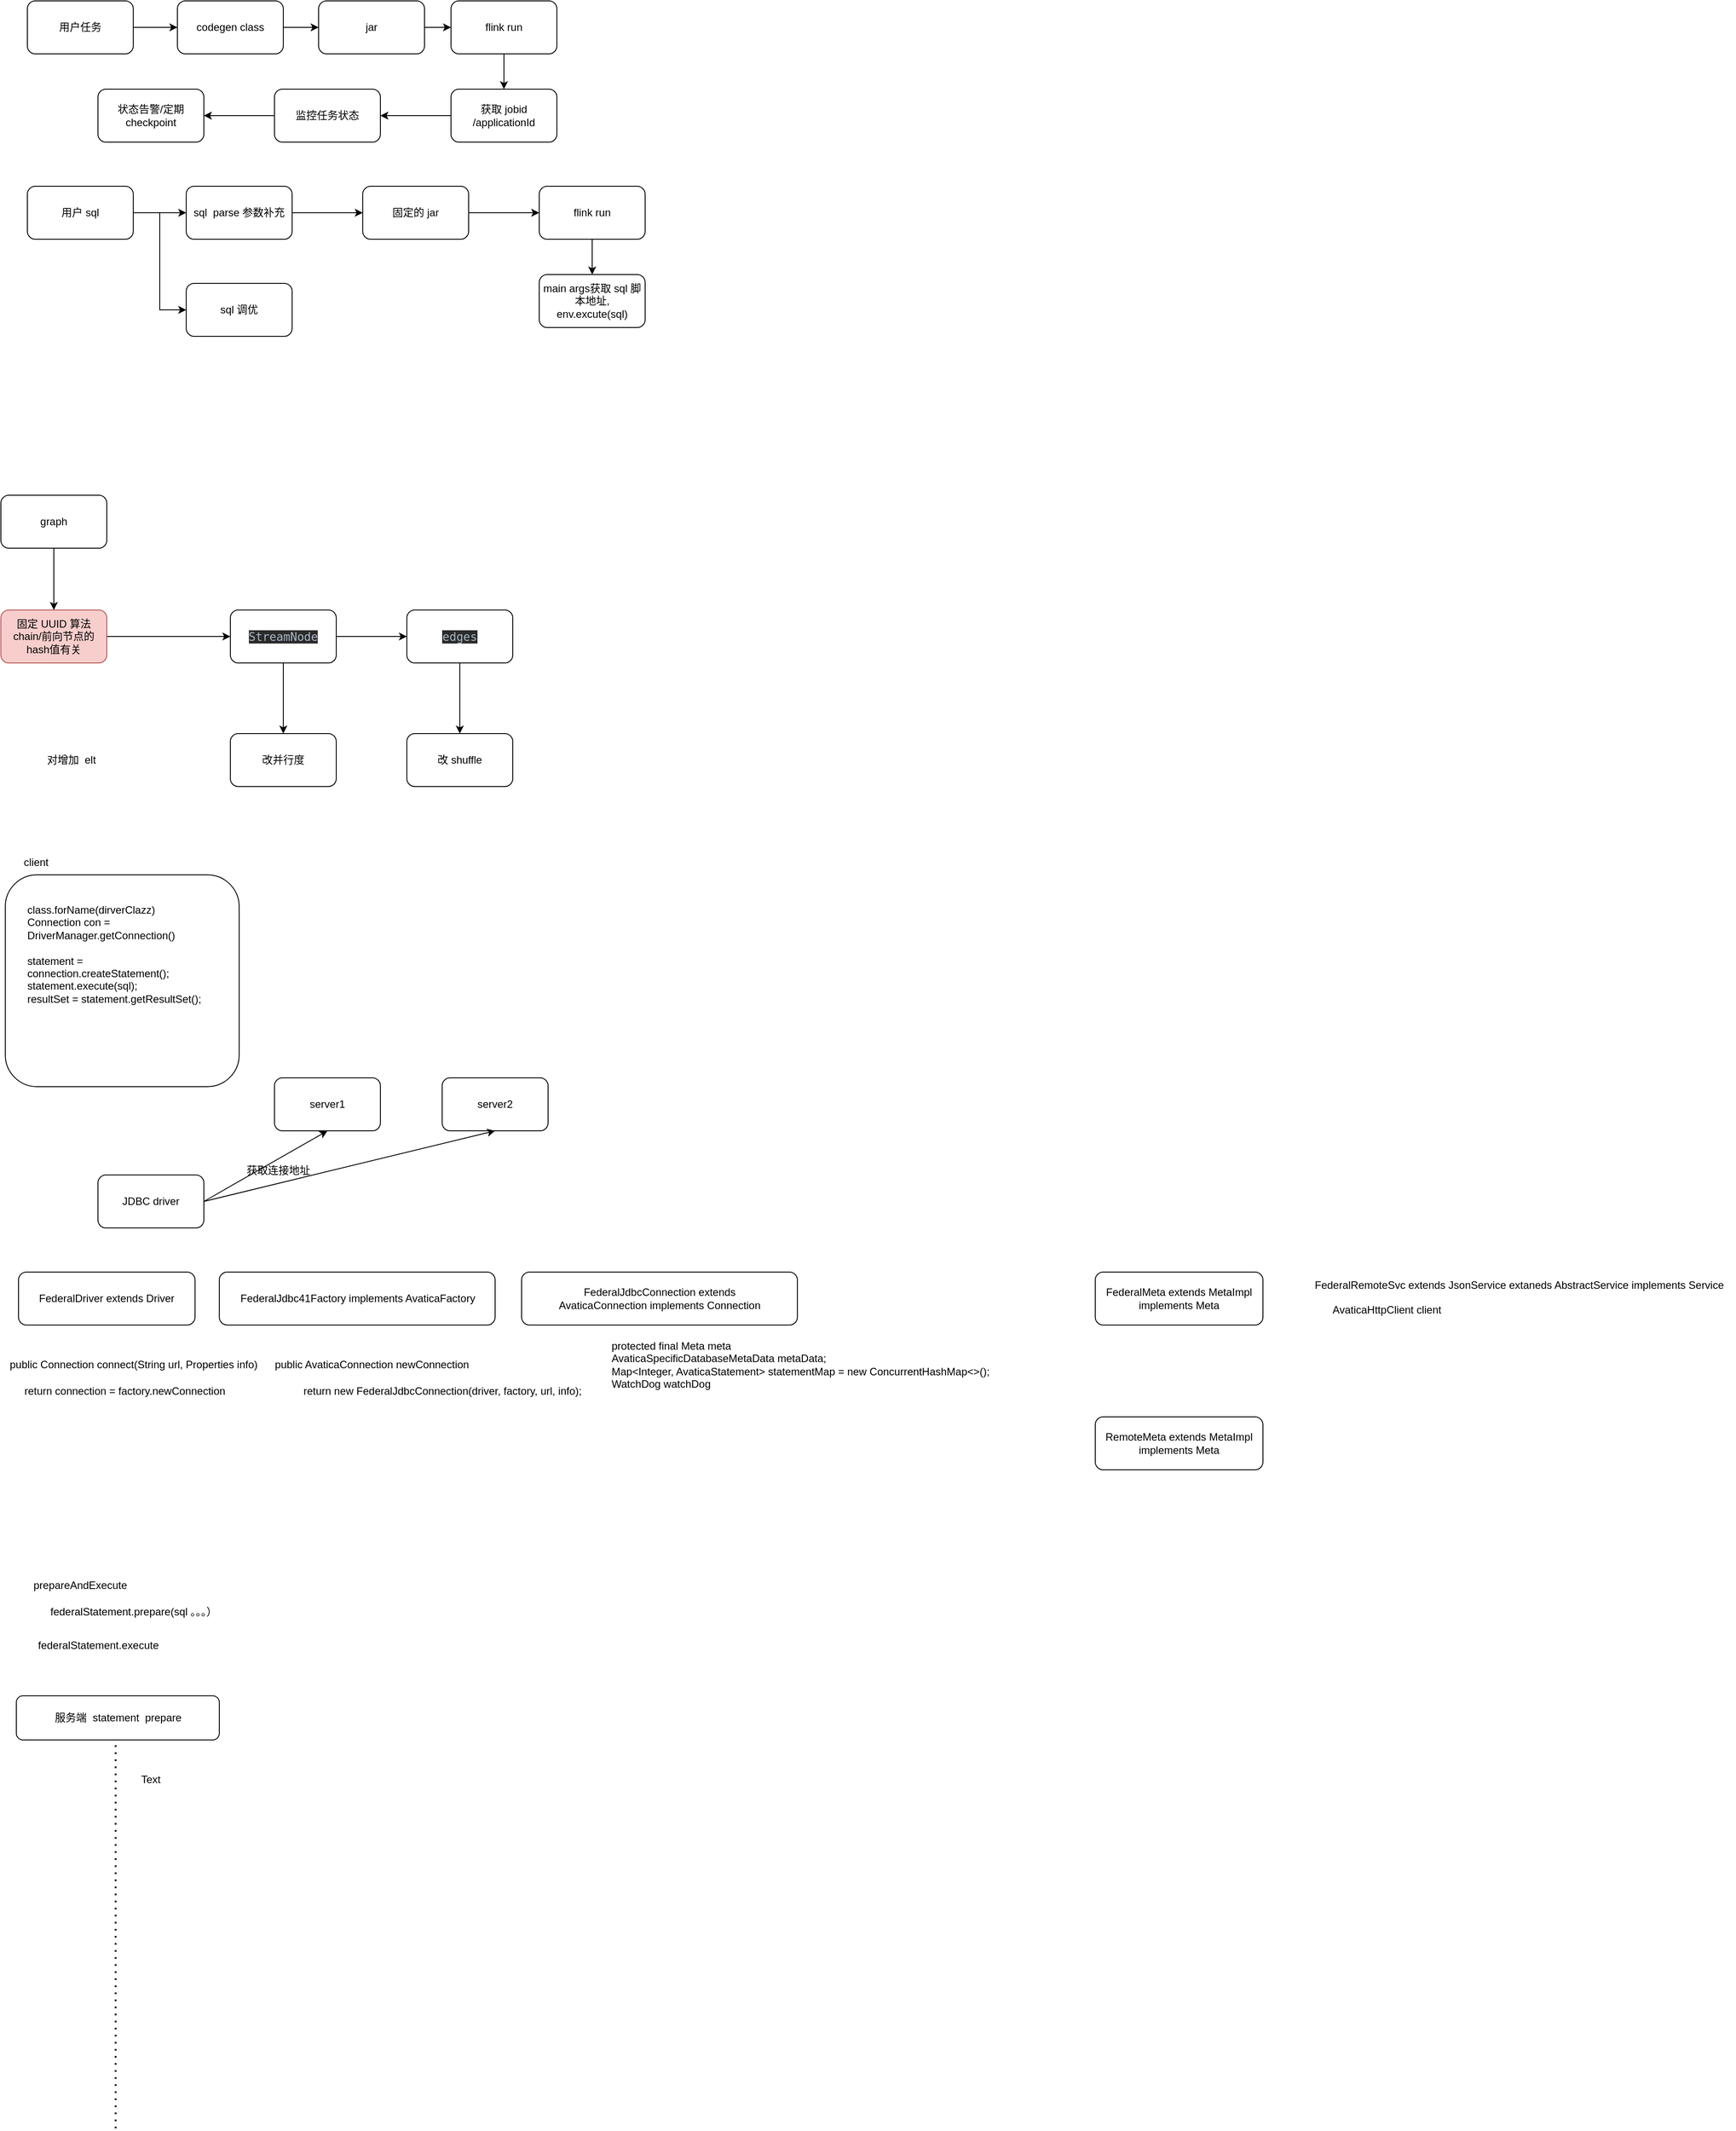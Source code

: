 <mxfile version="24.0.7" type="github" pages="2">
  <diagram name="Page-1" id="8pTvr2u8eSxearsXrvaI">
    <mxGraphModel dx="1362" dy="759" grid="1" gridSize="10" guides="1" tooltips="1" connect="1" arrows="1" fold="1" page="1" pageScale="1" pageWidth="827" pageHeight="1169" math="0" shadow="0">
      <root>
        <mxCell id="0" />
        <mxCell id="1" parent="0" />
        <mxCell id="wo7xG17hLIhDxEqsaRnj-3" value="" style="edgeStyle=orthogonalEdgeStyle;rounded=0;orthogonalLoop=1;jettySize=auto;html=1;" parent="1" source="wo7xG17hLIhDxEqsaRnj-1" target="wo7xG17hLIhDxEqsaRnj-2" edge="1">
          <mxGeometry relative="1" as="geometry" />
        </mxCell>
        <mxCell id="wo7xG17hLIhDxEqsaRnj-1" value="用户任务" style="rounded=1;whiteSpace=wrap;html=1;" parent="1" vertex="1">
          <mxGeometry x="60" y="120" width="120" height="60" as="geometry" />
        </mxCell>
        <mxCell id="wo7xG17hLIhDxEqsaRnj-5" value="" style="edgeStyle=orthogonalEdgeStyle;rounded=0;orthogonalLoop=1;jettySize=auto;html=1;" parent="1" source="wo7xG17hLIhDxEqsaRnj-2" target="wo7xG17hLIhDxEqsaRnj-4" edge="1">
          <mxGeometry relative="1" as="geometry" />
        </mxCell>
        <mxCell id="wo7xG17hLIhDxEqsaRnj-2" value="codegen class" style="rounded=1;whiteSpace=wrap;html=1;" parent="1" vertex="1">
          <mxGeometry x="230" y="120" width="120" height="60" as="geometry" />
        </mxCell>
        <mxCell id="wo7xG17hLIhDxEqsaRnj-8" value="" style="edgeStyle=orthogonalEdgeStyle;rounded=0;orthogonalLoop=1;jettySize=auto;html=1;" parent="1" source="wo7xG17hLIhDxEqsaRnj-4" target="wo7xG17hLIhDxEqsaRnj-7" edge="1">
          <mxGeometry relative="1" as="geometry" />
        </mxCell>
        <mxCell id="wo7xG17hLIhDxEqsaRnj-4" value="jar" style="whiteSpace=wrap;html=1;rounded=1;" parent="1" vertex="1">
          <mxGeometry x="390" y="120" width="120" height="60" as="geometry" />
        </mxCell>
        <mxCell id="wo7xG17hLIhDxEqsaRnj-11" value="" style="edgeStyle=orthogonalEdgeStyle;rounded=0;orthogonalLoop=1;jettySize=auto;html=1;" parent="1" source="wo7xG17hLIhDxEqsaRnj-7" target="wo7xG17hLIhDxEqsaRnj-10" edge="1">
          <mxGeometry relative="1" as="geometry" />
        </mxCell>
        <mxCell id="wo7xG17hLIhDxEqsaRnj-7" value="flink run" style="whiteSpace=wrap;html=1;rounded=1;" parent="1" vertex="1">
          <mxGeometry x="540" y="120" width="120" height="60" as="geometry" />
        </mxCell>
        <mxCell id="wo7xG17hLIhDxEqsaRnj-14" value="" style="edgeStyle=orthogonalEdgeStyle;rounded=0;orthogonalLoop=1;jettySize=auto;html=1;" parent="1" source="wo7xG17hLIhDxEqsaRnj-10" target="wo7xG17hLIhDxEqsaRnj-13" edge="1">
          <mxGeometry relative="1" as="geometry" />
        </mxCell>
        <mxCell id="wo7xG17hLIhDxEqsaRnj-10" value="获取 jobid /applicationId" style="whiteSpace=wrap;html=1;rounded=1;" parent="1" vertex="1">
          <mxGeometry x="540" y="220" width="120" height="60" as="geometry" />
        </mxCell>
        <mxCell id="wo7xG17hLIhDxEqsaRnj-16" value="" style="edgeStyle=orthogonalEdgeStyle;rounded=0;orthogonalLoop=1;jettySize=auto;html=1;" parent="1" source="wo7xG17hLIhDxEqsaRnj-13" target="wo7xG17hLIhDxEqsaRnj-15" edge="1">
          <mxGeometry relative="1" as="geometry" />
        </mxCell>
        <mxCell id="wo7xG17hLIhDxEqsaRnj-13" value="监控任务状态" style="whiteSpace=wrap;html=1;rounded=1;" parent="1" vertex="1">
          <mxGeometry x="340" y="220" width="120" height="60" as="geometry" />
        </mxCell>
        <mxCell id="wo7xG17hLIhDxEqsaRnj-15" value="状态告警/定期 checkpoint" style="whiteSpace=wrap;html=1;rounded=1;" parent="1" vertex="1">
          <mxGeometry x="140" y="220" width="120" height="60" as="geometry" />
        </mxCell>
        <mxCell id="wo7xG17hLIhDxEqsaRnj-19" value="" style="edgeStyle=orthogonalEdgeStyle;rounded=0;orthogonalLoop=1;jettySize=auto;html=1;" parent="1" source="wo7xG17hLIhDxEqsaRnj-17" target="wo7xG17hLIhDxEqsaRnj-18" edge="1">
          <mxGeometry relative="1" as="geometry" />
        </mxCell>
        <mxCell id="wo7xG17hLIhDxEqsaRnj-28" style="edgeStyle=orthogonalEdgeStyle;rounded=0;orthogonalLoop=1;jettySize=auto;html=1;entryX=0;entryY=0.5;entryDx=0;entryDy=0;" parent="1" source="wo7xG17hLIhDxEqsaRnj-17" target="wo7xG17hLIhDxEqsaRnj-26" edge="1">
          <mxGeometry relative="1" as="geometry" />
        </mxCell>
        <mxCell id="wo7xG17hLIhDxEqsaRnj-17" value="用户 sql" style="rounded=1;whiteSpace=wrap;html=1;" parent="1" vertex="1">
          <mxGeometry x="60" y="330" width="120" height="60" as="geometry" />
        </mxCell>
        <mxCell id="wo7xG17hLIhDxEqsaRnj-21" value="" style="edgeStyle=orthogonalEdgeStyle;rounded=0;orthogonalLoop=1;jettySize=auto;html=1;" parent="1" source="wo7xG17hLIhDxEqsaRnj-18" target="wo7xG17hLIhDxEqsaRnj-20" edge="1">
          <mxGeometry relative="1" as="geometry" />
        </mxCell>
        <mxCell id="wo7xG17hLIhDxEqsaRnj-18" value="sql&amp;nbsp; parse 参数补充" style="whiteSpace=wrap;html=1;rounded=1;" parent="1" vertex="1">
          <mxGeometry x="240" y="330" width="120" height="60" as="geometry" />
        </mxCell>
        <mxCell id="wo7xG17hLIhDxEqsaRnj-23" value="" style="edgeStyle=orthogonalEdgeStyle;rounded=0;orthogonalLoop=1;jettySize=auto;html=1;" parent="1" source="wo7xG17hLIhDxEqsaRnj-20" target="wo7xG17hLIhDxEqsaRnj-22" edge="1">
          <mxGeometry relative="1" as="geometry" />
        </mxCell>
        <mxCell id="wo7xG17hLIhDxEqsaRnj-20" value="固定的 jar" style="whiteSpace=wrap;html=1;rounded=1;" parent="1" vertex="1">
          <mxGeometry x="440" y="330" width="120" height="60" as="geometry" />
        </mxCell>
        <mxCell id="wo7xG17hLIhDxEqsaRnj-25" value="" style="edgeStyle=orthogonalEdgeStyle;rounded=0;orthogonalLoop=1;jettySize=auto;html=1;" parent="1" source="wo7xG17hLIhDxEqsaRnj-22" target="wo7xG17hLIhDxEqsaRnj-24" edge="1">
          <mxGeometry relative="1" as="geometry" />
        </mxCell>
        <mxCell id="wo7xG17hLIhDxEqsaRnj-22" value="flink run" style="whiteSpace=wrap;html=1;rounded=1;" parent="1" vertex="1">
          <mxGeometry x="640" y="330" width="120" height="60" as="geometry" />
        </mxCell>
        <mxCell id="wo7xG17hLIhDxEqsaRnj-24" value="main args获取 sql 脚本地址, env.excute(sql)" style="whiteSpace=wrap;html=1;rounded=1;" parent="1" vertex="1">
          <mxGeometry x="640" y="430" width="120" height="60" as="geometry" />
        </mxCell>
        <mxCell id="wo7xG17hLIhDxEqsaRnj-26" value="sql 调优" style="rounded=1;whiteSpace=wrap;html=1;" parent="1" vertex="1">
          <mxGeometry x="240" y="440" width="120" height="60" as="geometry" />
        </mxCell>
        <mxCell id="wo7xG17hLIhDxEqsaRnj-41" value="" style="edgeStyle=orthogonalEdgeStyle;rounded=0;orthogonalLoop=1;jettySize=auto;html=1;" parent="1" source="wo7xG17hLIhDxEqsaRnj-29" target="wo7xG17hLIhDxEqsaRnj-40" edge="1">
          <mxGeometry relative="1" as="geometry" />
        </mxCell>
        <mxCell id="wo7xG17hLIhDxEqsaRnj-29" value="graph" style="rounded=1;whiteSpace=wrap;html=1;" parent="1" vertex="1">
          <mxGeometry x="30" y="680" width="120" height="60" as="geometry" />
        </mxCell>
        <mxCell id="wo7xG17hLIhDxEqsaRnj-34" value="" style="edgeStyle=orthogonalEdgeStyle;rounded=0;orthogonalLoop=1;jettySize=auto;html=1;" parent="1" source="wo7xG17hLIhDxEqsaRnj-31" target="wo7xG17hLIhDxEqsaRnj-33" edge="1">
          <mxGeometry relative="1" as="geometry" />
        </mxCell>
        <mxCell id="wo7xG17hLIhDxEqsaRnj-36" value="" style="edgeStyle=orthogonalEdgeStyle;rounded=0;orthogonalLoop=1;jettySize=auto;html=1;" parent="1" source="wo7xG17hLIhDxEqsaRnj-31" target="wo7xG17hLIhDxEqsaRnj-35" edge="1">
          <mxGeometry relative="1" as="geometry" />
        </mxCell>
        <mxCell id="wo7xG17hLIhDxEqsaRnj-31" value="&lt;div style=&quot;background-color:#2b2b2b;color:#a9b7c6&quot;&gt;&lt;pre style=&quot;font-family:&#39;JetBrains Mono&#39;,monospace;font-size:9.8pt;&quot;&gt;StreamNode&lt;/pre&gt;&lt;/div&gt;" style="whiteSpace=wrap;html=1;rounded=1;" parent="1" vertex="1">
          <mxGeometry x="290" y="810" width="120" height="60" as="geometry" />
        </mxCell>
        <mxCell id="wo7xG17hLIhDxEqsaRnj-38" value="" style="edgeStyle=orthogonalEdgeStyle;rounded=0;orthogonalLoop=1;jettySize=auto;html=1;" parent="1" source="wo7xG17hLIhDxEqsaRnj-33" target="wo7xG17hLIhDxEqsaRnj-37" edge="1">
          <mxGeometry relative="1" as="geometry" />
        </mxCell>
        <mxCell id="wo7xG17hLIhDxEqsaRnj-33" value="&lt;div style=&quot;background-color:#2b2b2b;color:#a9b7c6&quot;&gt;&lt;pre style=&quot;font-family:&#39;JetBrains Mono&#39;,monospace;font-size:9.8pt;&quot;&gt;edges&lt;/pre&gt;&lt;/div&gt;" style="whiteSpace=wrap;html=1;rounded=1;" parent="1" vertex="1">
          <mxGeometry x="490" y="810" width="120" height="60" as="geometry" />
        </mxCell>
        <mxCell id="wo7xG17hLIhDxEqsaRnj-35" value="改并行度" style="whiteSpace=wrap;html=1;rounded=1;" parent="1" vertex="1">
          <mxGeometry x="290" y="950" width="120" height="60" as="geometry" />
        </mxCell>
        <mxCell id="wo7xG17hLIhDxEqsaRnj-37" value="改 shuffle" style="whiteSpace=wrap;html=1;rounded=1;" parent="1" vertex="1">
          <mxGeometry x="490" y="950" width="120" height="60" as="geometry" />
        </mxCell>
        <mxCell id="wo7xG17hLIhDxEqsaRnj-42" style="edgeStyle=orthogonalEdgeStyle;rounded=0;orthogonalLoop=1;jettySize=auto;html=1;entryX=0;entryY=0.5;entryDx=0;entryDy=0;" parent="1" source="wo7xG17hLIhDxEqsaRnj-40" target="wo7xG17hLIhDxEqsaRnj-31" edge="1">
          <mxGeometry relative="1" as="geometry" />
        </mxCell>
        <mxCell id="wo7xG17hLIhDxEqsaRnj-40" value="固定 UUID 算法&lt;br&gt;chain/前向节点的hash值有关" style="whiteSpace=wrap;html=1;rounded=1;fillColor=#f8cecc;strokeColor=#b85450;" parent="1" vertex="1">
          <mxGeometry x="30" y="810" width="120" height="60" as="geometry" />
        </mxCell>
        <mxCell id="wo7xG17hLIhDxEqsaRnj-43" value="对增加&amp;nbsp; elt" style="text;html=1;align=center;verticalAlign=middle;whiteSpace=wrap;rounded=0;" parent="1" vertex="1">
          <mxGeometry x="80" y="965" width="60" height="30" as="geometry" />
        </mxCell>
        <mxCell id="wo7xG17hLIhDxEqsaRnj-45" value="" style="rounded=1;whiteSpace=wrap;html=1;" parent="1" vertex="1">
          <mxGeometry x="35" y="1110" width="265" height="240" as="geometry" />
        </mxCell>
        <mxCell id="wo7xG17hLIhDxEqsaRnj-46" value="client" style="text;html=1;align=center;verticalAlign=middle;whiteSpace=wrap;rounded=0;" parent="1" vertex="1">
          <mxGeometry x="40" y="1081" width="60" height="30" as="geometry" />
        </mxCell>
        <mxCell id="wo7xG17hLIhDxEqsaRnj-47" value="class.forName(dirverClazz)&lt;br&gt;Connection con = DriverManager.getConnection()&lt;br&gt;&lt;br&gt;&lt;div&gt;statement = connection.createStatement();&lt;/div&gt;&lt;div&gt;statement.execute(sql);&lt;/div&gt;&lt;div&gt;resultSet = statement.getResultSet();&lt;/div&gt;" style="text;html=1;align=left;verticalAlign=middle;whiteSpace=wrap;rounded=0;" parent="1" vertex="1">
          <mxGeometry x="57.5" y="1140" width="220" height="120" as="geometry" />
        </mxCell>
        <mxCell id="wo7xG17hLIhDxEqsaRnj-48" value="JDBC driver" style="rounded=1;whiteSpace=wrap;html=1;" parent="1" vertex="1">
          <mxGeometry x="140" y="1450" width="120" height="60" as="geometry" />
        </mxCell>
        <mxCell id="wo7xG17hLIhDxEqsaRnj-49" value="server1" style="rounded=1;whiteSpace=wrap;html=1;" parent="1" vertex="1">
          <mxGeometry x="340" y="1340" width="120" height="60" as="geometry" />
        </mxCell>
        <mxCell id="wo7xG17hLIhDxEqsaRnj-50" value="server2" style="rounded=1;whiteSpace=wrap;html=1;" parent="1" vertex="1">
          <mxGeometry x="530" y="1340" width="120" height="60" as="geometry" />
        </mxCell>
        <mxCell id="wo7xG17hLIhDxEqsaRnj-53" value="" style="endArrow=classic;html=1;rounded=0;exitX=1;exitY=0.5;exitDx=0;exitDy=0;entryX=0.5;entryY=1;entryDx=0;entryDy=0;" parent="1" source="wo7xG17hLIhDxEqsaRnj-48" target="wo7xG17hLIhDxEqsaRnj-49" edge="1">
          <mxGeometry width="50" height="50" relative="1" as="geometry">
            <mxPoint x="400" y="1240" as="sourcePoint" />
            <mxPoint x="450" y="1190" as="targetPoint" />
          </mxGeometry>
        </mxCell>
        <mxCell id="wo7xG17hLIhDxEqsaRnj-54" value="" style="endArrow=classic;html=1;rounded=0;entryX=0.5;entryY=1;entryDx=0;entryDy=0;" parent="1" target="wo7xG17hLIhDxEqsaRnj-50" edge="1">
          <mxGeometry width="50" height="50" relative="1" as="geometry">
            <mxPoint x="260" y="1480" as="sourcePoint" />
            <mxPoint x="410" y="1410" as="targetPoint" />
          </mxGeometry>
        </mxCell>
        <mxCell id="wo7xG17hLIhDxEqsaRnj-55" value="获取连接地址" style="text;html=1;align=center;verticalAlign=middle;resizable=0;points=[];autosize=1;strokeColor=none;fillColor=none;" parent="1" vertex="1">
          <mxGeometry x="294" y="1430" width="100" height="30" as="geometry" />
        </mxCell>
        <mxCell id="wo7xG17hLIhDxEqsaRnj-57" value="FederalDriver extends Driver" style="rounded=1;whiteSpace=wrap;html=1;" parent="1" vertex="1">
          <mxGeometry x="50" y="1560" width="200" height="60" as="geometry" />
        </mxCell>
        <mxCell id="wo7xG17hLIhDxEqsaRnj-58" value="FederalJdbc41Factory implements AvaticaFactory" style="rounded=1;whiteSpace=wrap;html=1;" parent="1" vertex="1">
          <mxGeometry x="277.5" y="1560" width="312.5" height="60" as="geometry" />
        </mxCell>
        <mxCell id="wo7xG17hLIhDxEqsaRnj-59" value="FederalJdbcConnection extends AvaticaConnection&amp;nbsp;implements Connection" style="rounded=1;whiteSpace=wrap;html=1;" parent="1" vertex="1">
          <mxGeometry x="620" y="1560" width="312.5" height="60" as="geometry" />
        </mxCell>
        <mxCell id="wo7xG17hLIhDxEqsaRnj-61" value="public Connection connect(String url, Properties info)" style="text;html=1;align=center;verticalAlign=middle;resizable=0;points=[];autosize=1;strokeColor=none;fillColor=none;" parent="1" vertex="1">
          <mxGeometry x="30" y="1650" width="300" height="30" as="geometry" />
        </mxCell>
        <mxCell id="wo7xG17hLIhDxEqsaRnj-62" value="return connection = factory.newConnection" style="text;html=1;align=center;verticalAlign=middle;resizable=0;points=[];autosize=1;strokeColor=none;fillColor=none;" parent="1" vertex="1">
          <mxGeometry x="45" y="1680" width="250" height="30" as="geometry" />
        </mxCell>
        <mxCell id="wo7xG17hLIhDxEqsaRnj-63" value="public AvaticaConnection newConnection" style="text;html=1;align=center;verticalAlign=middle;resizable=0;points=[];autosize=1;strokeColor=none;fillColor=none;" parent="1" vertex="1">
          <mxGeometry x="330" y="1650" width="240" height="30" as="geometry" />
        </mxCell>
        <mxCell id="wo7xG17hLIhDxEqsaRnj-64" value="return new FederalJdbcConnection(driver, factory, url, info);" style="text;html=1;align=center;verticalAlign=middle;resizable=0;points=[];autosize=1;strokeColor=none;fillColor=none;" parent="1" vertex="1">
          <mxGeometry x="360" y="1680" width="340" height="30" as="geometry" />
        </mxCell>
        <mxCell id="wo7xG17hLIhDxEqsaRnj-66" value="protected final Meta meta&lt;br&gt;&lt;div&gt;AvaticaSpecificDatabaseMetaData metaData;&lt;/div&gt;&lt;div&gt;Map&amp;lt;Integer, AvaticaStatement&amp;gt; statementMap = new ConcurrentHashMap&amp;lt;&amp;gt;();&lt;/div&gt;&lt;div&gt;WatchDog watchDog&lt;br&gt;&lt;/div&gt;" style="text;html=1;align=left;verticalAlign=middle;resizable=0;points=[];autosize=1;strokeColor=none;fillColor=none;" parent="1" vertex="1">
          <mxGeometry x="720" y="1630" width="450" height="70" as="geometry" />
        </mxCell>
        <mxCell id="wo7xG17hLIhDxEqsaRnj-68" value="FederalMeta extends MetaImpl implements Meta" style="rounded=1;whiteSpace=wrap;html=1;" parent="1" vertex="1">
          <mxGeometry x="1270" y="1560" width="190" height="60" as="geometry" />
        </mxCell>
        <mxCell id="wo7xG17hLIhDxEqsaRnj-70" value="FederalRemoteSvc extends JsonService extaneds AbstractService implements Service" style="text;html=1;align=center;verticalAlign=middle;resizable=0;points=[];autosize=1;strokeColor=none;fillColor=none;" parent="1" vertex="1">
          <mxGeometry x="1505" y="1560" width="490" height="30" as="geometry" />
        </mxCell>
        <mxCell id="wo7xG17hLIhDxEqsaRnj-71" value="RemoteMeta extends MetaImpl implements Meta" style="rounded=1;whiteSpace=wrap;html=1;" parent="1" vertex="1">
          <mxGeometry x="1270" y="1724" width="190" height="60" as="geometry" />
        </mxCell>
        <mxCell id="wo7xG17hLIhDxEqsaRnj-73" value="AvaticaHttpClient client" style="text;html=1;align=center;verticalAlign=middle;resizable=0;points=[];autosize=1;strokeColor=none;fillColor=none;" parent="1" vertex="1">
          <mxGeometry x="1525" y="1588" width="150" height="30" as="geometry" />
        </mxCell>
        <mxCell id="wo7xG17hLIhDxEqsaRnj-74" value="prepareAndExecute" style="text;html=1;align=center;verticalAlign=middle;whiteSpace=wrap;rounded=0;" parent="1" vertex="1">
          <mxGeometry x="50" y="1890" width="140" height="50" as="geometry" />
        </mxCell>
        <mxCell id="wo7xG17hLIhDxEqsaRnj-75" value="federalStatement.prepare(sql 。。。）" style="text;html=1;align=center;verticalAlign=middle;resizable=0;points=[];autosize=1;strokeColor=none;fillColor=none;" parent="1" vertex="1">
          <mxGeometry x="65" y="1930" width="230" height="30" as="geometry" />
        </mxCell>
        <mxCell id="wo7xG17hLIhDxEqsaRnj-76" value="federalStatement.execute" style="text;html=1;align=center;verticalAlign=middle;resizable=0;points=[];autosize=1;strokeColor=none;fillColor=none;" parent="1" vertex="1">
          <mxGeometry x="60" y="1968" width="160" height="30" as="geometry" />
        </mxCell>
        <mxCell id="wo7xG17hLIhDxEqsaRnj-77" value="服务端&amp;nbsp; statement&amp;nbsp; prepare" style="rounded=1;whiteSpace=wrap;html=1;" parent="1" vertex="1">
          <mxGeometry x="47.5" y="2040" width="230" height="50" as="geometry" />
        </mxCell>
        <mxCell id="wo7xG17hLIhDxEqsaRnj-80" value="" style="endArrow=none;dashed=1;html=1;dashPattern=1 3;strokeWidth=2;rounded=0;" parent="1" edge="1">
          <mxGeometry width="50" height="50" relative="1" as="geometry">
            <mxPoint x="160" y="2530" as="sourcePoint" />
            <mxPoint x="160" y="2090" as="targetPoint" />
          </mxGeometry>
        </mxCell>
        <mxCell id="wo7xG17hLIhDxEqsaRnj-81" value="Text" style="text;html=1;align=center;verticalAlign=middle;whiteSpace=wrap;rounded=0;" parent="1" vertex="1">
          <mxGeometry x="170" y="2120" width="60" height="30" as="geometry" />
        </mxCell>
      </root>
    </mxGraphModel>
  </diagram>
  <diagram id="r4DQSb-dLOYDTUw0fpHc" name="flink 启动流程">
    <mxGraphModel dx="1362" dy="759" grid="1" gridSize="10" guides="1" tooltips="1" connect="1" arrows="1" fold="1" page="1" pageScale="1" pageWidth="850" pageHeight="1100" math="0" shadow="0">
      <root>
        <mxCell id="0" />
        <mxCell id="1" parent="0" />
        <mxCell id="iLSKh2HVKpCb_uNWLqnO-26" value="" style="rounded=1;whiteSpace=wrap;html=1;" vertex="1" parent="1">
          <mxGeometry x="554" y="1483.5" width="350" height="256.5" as="geometry" />
        </mxCell>
        <mxCell id="7JwdACaMwQVdJiAhYtiJ-8" value="" style="group" parent="1" vertex="1" connectable="0">
          <mxGeometry x="80" y="120" width="710" height="210" as="geometry" />
        </mxCell>
        <mxCell id="7JwdACaMwQVdJiAhYtiJ-6" value="" style="rounded=1;whiteSpace=wrap;html=1;movable=1;resizable=1;rotatable=1;deletable=1;editable=1;locked=0;connectable=1;" parent="7JwdACaMwQVdJiAhYtiJ-8" vertex="1">
          <mxGeometry width="700" height="210" as="geometry" />
        </mxCell>
        <mxCell id="7JwdACaMwQVdJiAhYtiJ-4" value="org.apache.flink.client.cli.CliFrontend#main&lt;div&gt;&amp;nbsp; - 加载配置&lt;/div&gt;&lt;div&gt;&amp;nbsp; - 解析 commond&lt;/div&gt;&lt;div&gt;&amp;nbsp; - 构建 CliFrontend&amp;nbsp; 执行 parseAndRun 方法 根据指令执行 run 方法&lt;/div&gt;&lt;div&gt;&amp;nbsp; - 选择启动方式&amp;nbsp;CustomCommandLine（GenericCLI/FlinkYarnSessionCli/DefaultCli）&lt;/div&gt;&lt;div&gt;&amp;nbsp; -&amp;nbsp;getJobJarAndDependencies&lt;/div&gt;&lt;div&gt;&amp;nbsp; -&amp;nbsp;getEffectiveConfiguration&lt;/div&gt;&lt;div&gt;&amp;nbsp; - 把配置 依赖包装成一个&amp;nbsp;PackagedProgram&amp;nbsp; 然后&amp;nbsp; ClientUtils.executeProgram(executorServiceLoader，conf，program...)&lt;/div&gt;&lt;div&gt;&amp;nbsp; - 初始化 flink&amp;nbsp;Environment&amp;nbsp; 应该是放在了 ThreadLocal 的变量中 方便在 用户代码的 main 方法或通过 api 去获取 env&lt;/div&gt;&lt;div&gt;&amp;nbsp; -&amp;nbsp; 反射调用 用户的 main 函数&lt;/div&gt;&lt;div&gt;&lt;br&gt;&lt;/div&gt;" style="text;html=1;align=left;verticalAlign=middle;resizable=1;points=[];autosize=1;strokeColor=none;fillColor=none;movable=1;rotatable=1;deletable=1;editable=1;locked=0;connectable=1;" parent="7JwdACaMwQVdJiAhYtiJ-8" vertex="1">
          <mxGeometry x="30" y="40" width="680" height="170" as="geometry" />
        </mxCell>
        <mxCell id="7JwdACaMwQVdJiAhYtiJ-7" value="CliFronted" style="text;html=1;align=center;verticalAlign=middle;whiteSpace=wrap;rounded=0;movable=1;resizable=1;rotatable=1;deletable=1;editable=1;locked=0;connectable=1;" parent="7JwdACaMwQVdJiAhYtiJ-8" vertex="1">
          <mxGeometry x="20" width="60" height="30" as="geometry" />
        </mxCell>
        <mxCell id="7JwdACaMwQVdJiAhYtiJ-9" value="" style="group" parent="1" vertex="1" connectable="0">
          <mxGeometry x="20" y="50" width="211" height="60" as="geometry" />
        </mxCell>
        <mxCell id="7JwdACaMwQVdJiAhYtiJ-1" value="Actor" style="shape=umlActor;verticalLabelPosition=bottom;verticalAlign=top;html=1;outlineConnect=0;" parent="7JwdACaMwQVdJiAhYtiJ-9" vertex="1">
          <mxGeometry width="30" height="60" as="geometry" />
        </mxCell>
        <mxCell id="7JwdACaMwQVdJiAhYtiJ-2" value="flink run -m yarn-clusert ..." style="text;html=1;align=center;verticalAlign=middle;whiteSpace=wrap;rounded=0;" parent="7JwdACaMwQVdJiAhYtiJ-9" vertex="1">
          <mxGeometry x="21" y="5" width="190" height="35" as="geometry" />
        </mxCell>
        <mxCell id="iLSKh2HVKpCb_uNWLqnO-2" value="" style="group" vertex="1" connectable="0" parent="1">
          <mxGeometry x="80" y="370" width="580" height="210" as="geometry" />
        </mxCell>
        <mxCell id="iLSKh2HVKpCb_uNWLqnO-1" value="" style="rounded=1;whiteSpace=wrap;html=1;" vertex="1" parent="iLSKh2HVKpCb_uNWLqnO-2">
          <mxGeometry width="580" height="210" as="geometry" />
        </mxCell>
        <mxCell id="7JwdACaMwQVdJiAhYtiJ-11" value="用户 jar&lt;div&gt;&amp;nbsp; - main&amp;nbsp; StreamExecutionEnvironment#execute(java.lang.String)&lt;/div&gt;&lt;div&gt;&amp;nbsp; &amp;nbsp; -&amp;nbsp; 生成&amp;nbsp;StreamGraph streamGraph&lt;/div&gt;&lt;div&gt;&amp;nbsp; &amp;nbsp; - AbstractJobClusterExecutor#execute(streamGraph)&lt;/div&gt;&lt;div&gt;&amp;nbsp; &amp;nbsp; - 把 streamGraph 转成&amp;nbsp;JobGraph jobGraph&lt;/div&gt;&lt;div&gt;&amp;nbsp; &amp;nbsp; - 生成&amp;nbsp;ClusterDescriptor 执行&amp;nbsp;deployJobCluster 对于 yarn 来说会初始化 一个 yarnClient&lt;/div&gt;&lt;div&gt;&amp;nbsp; &amp;nbsp; - 检测 yarn queue / 资源 等&lt;/div&gt;&lt;div&gt;&amp;nbsp; &amp;nbsp; - 启动&amp;nbsp;startAppMaster&lt;/div&gt;&lt;div&gt;&amp;nbsp; &amp;nbsp; &amp;nbsp; &amp;nbsp; - 初始化文件系统&lt;/div&gt;&lt;div&gt;&amp;nbsp; &amp;nbsp; &amp;nbsp; &amp;nbsp; - 上传文件&lt;/div&gt;&lt;div&gt;&amp;nbsp; &amp;nbsp; &amp;nbsp; &amp;nbsp; -&amp;nbsp;&amp;nbsp;yarnClient.submitApplication()&lt;/div&gt;&lt;div&gt;&amp;nbsp; &amp;nbsp; &amp;nbsp; &amp;nbsp; -&amp;nbsp; 执行&amp;nbsp;org.apache.flink.yarn.entrypoint.YarnJobClusterEntrypoint#main 方法&lt;/div&gt;" style="text;html=1;align=left;verticalAlign=middle;resizable=0;points=[];autosize=1;strokeColor=none;fillColor=none;" parent="iLSKh2HVKpCb_uNWLqnO-2" vertex="1">
          <mxGeometry x="30" width="500" height="190" as="geometry" />
        </mxCell>
        <mxCell id="iLSKh2HVKpCb_uNWLqnO-3" value="" style="rounded=1;whiteSpace=wrap;html=1;" vertex="1" parent="1">
          <mxGeometry x="20" y="620" width="120" height="60" as="geometry" />
        </mxCell>
        <mxCell id="iLSKh2HVKpCb_uNWLqnO-4" value="yarn-nodemanager" style="text;html=1;align=center;verticalAlign=middle;resizable=0;points=[];autosize=1;strokeColor=none;fillColor=none;" vertex="1" parent="1">
          <mxGeometry x="170" y="608" width="120" height="30" as="geometry" />
        </mxCell>
        <mxCell id="iLSKh2HVKpCb_uNWLqnO-5" value="YarnJobClusterEntypoint#main" style="text;html=1;align=center;verticalAlign=middle;whiteSpace=wrap;rounded=0;" vertex="1" parent="1">
          <mxGeometry x="210" y="651" width="60" height="30" as="geometry" />
        </mxCell>
        <mxCell id="iLSKh2HVKpCb_uNWLqnO-6" value="- (new YarnJobClusterEntrypoint(conf)).startCluster()&lt;div&gt;&amp;nbsp; -&amp;nbsp;initializeServices&lt;/div&gt;&lt;div&gt;&amp;nbsp; &amp;nbsp; &amp;nbsp;- 创建 Akka 服务&lt;/div&gt;&lt;div&gt;&amp;nbsp; &amp;nbsp; &amp;nbsp;- 创建高可用服务&lt;/div&gt;&lt;div&gt;&amp;nbsp; &amp;nbsp; &amp;nbsp;-&amp;nbsp;blobServer/heartbeatServices/&lt;/div&gt;&lt;div&gt;&amp;nbsp; - 创建 dispatcher 和启动 负责 接受用户的作业/启动 JobMaster&lt;/div&gt;&lt;div&gt;&amp;nbsp; - 启动 dispather 调用 onStart 方法&lt;/div&gt;&lt;div&gt;&lt;span style=&quot;background-color: initial;&quot;&gt;&amp;nbsp; - 启动 dispather 后对 jobGraph 执行 runJob 方法 创建&amp;nbsp;&lt;/span&gt;&lt;span style=&quot;background-color: initial;&quot;&gt;createJobManagerRunner&lt;/span&gt;&lt;/div&gt;&lt;div&gt;&amp;nbsp; - 启动 startJobMasterServices /&amp;nbsp;resetAndStartScheduler&lt;/div&gt;&lt;div&gt;&amp;nbsp; &amp;nbsp; - 启动 和&amp;nbsp; TM/RM 的心跳服务&lt;/div&gt;&lt;div&gt;&amp;nbsp; &amp;nbsp; - 启动 slotpool&amp;nbsp;&lt;/div&gt;&lt;div&gt;&amp;nbsp; &amp;nbsp; - slotPool 连接 resourceManager 请求资源 ，slotManager 向 yarn 申请资源 启动 TM&lt;/div&gt;&lt;div&gt;&amp;nbsp; - 创建启动 resourMamager&amp;nbsp;&lt;/div&gt;&lt;div&gt;&amp;nbsp; &amp;nbsp; &amp;nbsp; - 创建 启动 yarn 的&amp;nbsp; resourceManagerClient/nodeManagerClient&amp;nbsp;&amp;nbsp;&lt;/div&gt;&lt;div&gt;&amp;nbsp; &amp;nbsp; &amp;nbsp; - 启动和 JM/TM 的心跳服务&lt;/div&gt;&lt;div&gt;&amp;nbsp; &amp;nbsp; &amp;nbsp; - 启动&amp;nbsp;slotManager&amp;nbsp;&lt;/div&gt;&lt;div&gt;&lt;br&gt;&lt;/div&gt;" style="text;html=1;align=left;verticalAlign=middle;resizable=0;points=[];autosize=1;strokeColor=none;fillColor=none;" vertex="1" parent="1">
          <mxGeometry x="170" y="735" width="490" height="260" as="geometry" />
        </mxCell>
        <mxCell id="iLSKh2HVKpCb_uNWLqnO-7" value="YarnTaskExecutorRunner" style="text;html=1;align=center;verticalAlign=middle;resizable=0;points=[];autosize=1;strokeColor=none;fillColor=none;" vertex="1" parent="1">
          <mxGeometry x="80" y="1048" width="160" height="30" as="geometry" />
        </mxCell>
        <mxCell id="iLSKh2HVKpCb_uNWLqnO-8" value="TaskExecuor on start&lt;div&gt;&amp;nbsp;- 启动之后向 RM 注册&lt;/div&gt;&lt;div&gt;&amp;nbsp;- RM 给 TM 分配 slot&lt;/div&gt;&lt;div&gt;&lt;span style=&quot;background-color: initial;&quot;&gt;&amp;nbsp;- 向 JM 提供 slot&amp;nbsp; (让JM 下发 task)&amp;nbsp;&lt;/span&gt;&lt;/div&gt;" style="text;html=1;align=left;verticalAlign=middle;resizable=0;points=[];autosize=1;strokeColor=none;fillColor=none;" vertex="1" parent="1">
          <mxGeometry x="130" y="1095" width="210" height="70" as="geometry" />
        </mxCell>
        <mxCell id="iLSKh2HVKpCb_uNWLqnO-9" value="Actor" style="shape=umlActor;verticalLabelPosition=bottom;verticalAlign=top;html=1;outlineConnect=0;" vertex="1" parent="1">
          <mxGeometry x="30" y="1490" width="30" height="60" as="geometry" />
        </mxCell>
        <mxCell id="iLSKh2HVKpCb_uNWLqnO-15" style="edgeStyle=orthogonalEdgeStyle;rounded=0;orthogonalLoop=1;jettySize=auto;html=1;exitX=0.5;exitY=1;exitDx=0;exitDy=0;" edge="1" parent="1" source="iLSKh2HVKpCb_uNWLqnO-10" target="iLSKh2HVKpCb_uNWLqnO-13">
          <mxGeometry relative="1" as="geometry" />
        </mxCell>
        <mxCell id="iLSKh2HVKpCb_uNWLqnO-16" value="1.1 脚本启动执行" style="edgeLabel;html=1;align=center;verticalAlign=middle;resizable=0;points=[];" vertex="1" connectable="0" parent="iLSKh2HVKpCb_uNWLqnO-15">
          <mxGeometry x="-0.38" relative="1" as="geometry">
            <mxPoint as="offset" />
          </mxGeometry>
        </mxCell>
        <mxCell id="iLSKh2HVKpCb_uNWLqnO-10" value="" style="rounded=1;whiteSpace=wrap;html=1;" vertex="1" parent="1">
          <mxGeometry x="80" y="1510" width="210" height="60" as="geometry" />
        </mxCell>
        <mxCell id="iLSKh2HVKpCb_uNWLqnO-11" value="脚本入口" style="text;html=1;align=center;verticalAlign=middle;whiteSpace=wrap;rounded=0;" vertex="1" parent="1">
          <mxGeometry x="80" y="1510" width="60" height="30" as="geometry" />
        </mxCell>
        <mxCell id="iLSKh2HVKpCb_uNWLqnO-12" value="bin/flink run -t yarn-per-job -c&amp;nbsp; *.jar" style="text;html=1;align=left;verticalAlign=middle;whiteSpace=wrap;rounded=0;" vertex="1" parent="1">
          <mxGeometry x="90" y="1540" width="200" height="10" as="geometry" />
        </mxCell>
        <mxCell id="iLSKh2HVKpCb_uNWLqnO-13" value="" style="rounded=1;whiteSpace=wrap;html=1;" vertex="1" parent="1">
          <mxGeometry x="80" y="1620" width="240" height="300" as="geometry" />
        </mxCell>
        <mxCell id="iLSKh2HVKpCb_uNWLqnO-14" value="CliFronted" style="text;html=1;align=center;verticalAlign=middle;whiteSpace=wrap;rounded=0;" vertex="1" parent="1">
          <mxGeometry x="90" y="1630" width="60" height="30" as="geometry" />
        </mxCell>
        <mxCell id="iLSKh2HVKpCb_uNWLqnO-17" value="1.2 解析参数&lt;div&gt;1.3 使用 FlinkYarnSessionCli&lt;/div&gt;&lt;div&gt;1.4 执行用户代码&lt;/div&gt;&lt;div&gt;1.5 env.execut() 生成 StreamGraph&lt;/div&gt;" style="text;html=1;align=left;verticalAlign=middle;whiteSpace=wrap;rounded=0;strokeColor=default;" vertex="1" parent="1">
          <mxGeometry x="100" y="1660" width="210" height="60" as="geometry" />
        </mxCell>
        <mxCell id="iLSKh2HVKpCb_uNWLqnO-18" value="" style="rounded=1;whiteSpace=wrap;html=1;" vertex="1" parent="1">
          <mxGeometry x="100" y="1740" width="210" height="170" as="geometry" />
        </mxCell>
        <mxCell id="iLSKh2HVKpCb_uNWLqnO-19" value="YarnJobClusterExector" style="text;html=1;align=center;verticalAlign=middle;whiteSpace=wrap;rounded=0;" vertex="1" parent="1">
          <mxGeometry x="160" y="1740" width="60" height="30" as="geometry" />
        </mxCell>
        <mxCell id="iLSKh2HVKpCb_uNWLqnO-20" value="1.6 生成 JobGraph" style="text;html=1;align=center;verticalAlign=middle;whiteSpace=wrap;rounded=0;" vertex="1" parent="1">
          <mxGeometry x="110" y="1770" width="120" height="20" as="geometry" />
        </mxCell>
        <mxCell id="iLSKh2HVKpCb_uNWLqnO-21" value="" style="rounded=1;whiteSpace=wrap;html=1;" vertex="1" parent="1">
          <mxGeometry x="110" y="1790" width="190" height="110" as="geometry" />
        </mxCell>
        <mxCell id="iLSKh2HVKpCb_uNWLqnO-22" value="YarnClusterDescriptor" style="text;html=1;align=center;verticalAlign=middle;whiteSpace=wrap;rounded=0;" vertex="1" parent="1">
          <mxGeometry x="160" y="1785" width="60" height="30" as="geometry" />
        </mxCell>
        <mxCell id="iLSKh2HVKpCb_uNWLqnO-25" style="rounded=0;orthogonalLoop=1;jettySize=auto;html=1;exitX=1;exitY=0.5;exitDx=0;exitDy=0;entryX=0;entryY=0.5;entryDx=0;entryDy=0;" edge="1" parent="1" source="iLSKh2HVKpCb_uNWLqnO-23" target="iLSKh2HVKpCb_uNWLqnO-24">
          <mxGeometry relative="1" as="geometry" />
        </mxCell>
        <mxCell id="iLSKh2HVKpCb_uNWLqnO-23" value="1.7 上传 jar 配置&lt;div&gt;1.8 封装提交参数和命令&lt;/div&gt;&lt;div&gt;1.9 通过 YarnClient 向 yarn resourceManager 启动 AM&lt;/div&gt;" style="text;html=1;align=left;verticalAlign=middle;whiteSpace=wrap;rounded=0;fillColor=#f5f5f5;fontColor=#333333;strokeColor=#666666;" vertex="1" parent="1">
          <mxGeometry x="125" y="1820" width="160" height="70" as="geometry" />
        </mxCell>
        <mxCell id="iLSKh2HVKpCb_uNWLqnO-30" style="rounded=0;orthogonalLoop=1;jettySize=auto;html=1;" edge="1" parent="1" source="iLSKh2HVKpCb_uNWLqnO-24" target="iLSKh2HVKpCb_uNWLqnO-28">
          <mxGeometry relative="1" as="geometry">
            <Array as="points">
              <mxPoint x="570" y="1550" />
            </Array>
          </mxGeometry>
        </mxCell>
        <mxCell id="iLSKh2HVKpCb_uNWLqnO-32" value="2 启动 AM" style="edgeLabel;html=1;align=center;verticalAlign=middle;resizable=0;points=[];" vertex="1" connectable="0" parent="iLSKh2HVKpCb_uNWLqnO-30">
          <mxGeometry x="-0.453" y="2" relative="1" as="geometry">
            <mxPoint x="17" y="1" as="offset" />
          </mxGeometry>
        </mxCell>
        <mxCell id="iLSKh2HVKpCb_uNWLqnO-24" value="yarn&lt;br&gt;ResourceManager" style="rounded=1;whiteSpace=wrap;html=1;" vertex="1" parent="1">
          <mxGeometry x="355" y="1520" width="120" height="60" as="geometry" />
        </mxCell>
        <mxCell id="iLSKh2HVKpCb_uNWLqnO-27" value="yarn&lt;br&gt;NodeManager" style="text;html=1;align=center;verticalAlign=middle;whiteSpace=wrap;rounded=0;" vertex="1" parent="1">
          <mxGeometry x="580" y="1490" width="60" height="30" as="geometry" />
        </mxCell>
        <mxCell id="iLSKh2HVKpCb_uNWLqnO-28" value="" style="rounded=1;whiteSpace=wrap;html=1;" vertex="1" parent="1">
          <mxGeometry x="567" y="1530" width="336" height="190" as="geometry" />
        </mxCell>
        <mxCell id="iLSKh2HVKpCb_uNWLqnO-29" value="AM" style="text;html=1;align=center;verticalAlign=middle;whiteSpace=wrap;rounded=0;" vertex="1" parent="1">
          <mxGeometry x="570" y="1520" width="60" height="30" as="geometry" />
        </mxCell>
        <mxCell id="iLSKh2HVKpCb_uNWLqnO-39" style="edgeStyle=orthogonalEdgeStyle;rounded=0;orthogonalLoop=1;jettySize=auto;html=1;entryX=-0.005;entryY=0.082;entryDx=0;entryDy=0;entryPerimeter=0;exitX=1;exitY=0.25;exitDx=0;exitDy=0;" edge="1" parent="1" source="iLSKh2HVKpCb_uNWLqnO-33" target="iLSKh2HVKpCb_uNWLqnO-37">
          <mxGeometry relative="1" as="geometry" />
        </mxCell>
        <mxCell id="iLSKh2HVKpCb_uNWLqnO-51" value="3.3 启动" style="edgeLabel;html=1;align=center;verticalAlign=middle;resizable=0;points=[];" vertex="1" connectable="0" parent="iLSKh2HVKpCb_uNWLqnO-39">
          <mxGeometry x="0.02" relative="1" as="geometry">
            <mxPoint x="-3" as="offset" />
          </mxGeometry>
        </mxCell>
        <mxCell id="iLSKh2HVKpCb_uNWLqnO-33" value="" style="rounded=1;whiteSpace=wrap;html=1;" vertex="1" parent="1">
          <mxGeometry x="570" y="1550" width="160" height="70" as="geometry" />
        </mxCell>
        <mxCell id="iLSKh2HVKpCb_uNWLqnO-34" value="31. 启动Dispatcher" style="text;html=1;align=center;verticalAlign=middle;whiteSpace=wrap;rounded=0;" vertex="1" parent="1">
          <mxGeometry x="570" y="1545" width="120" height="30" as="geometry" />
        </mxCell>
        <mxCell id="iLSKh2HVKpCb_uNWLqnO-35" value="" style="rounded=1;whiteSpace=wrap;html=1;" vertex="1" parent="1">
          <mxGeometry x="570" y="1645" width="150" height="65" as="geometry" />
        </mxCell>
        <mxCell id="iLSKh2HVKpCb_uNWLqnO-36" value="3.2 启动ResourceManager" style="text;html=1;align=center;verticalAlign=middle;whiteSpace=wrap;rounded=0;" vertex="1" parent="1">
          <mxGeometry x="567" y="1649" width="160" height="15" as="geometry" />
        </mxCell>
        <mxCell id="iLSKh2HVKpCb_uNWLqnO-37" value="" style="rounded=1;whiteSpace=wrap;html=1;" vertex="1" parent="1">
          <mxGeometry x="799" y="1555" width="101" height="135" as="geometry" />
        </mxCell>
        <mxCell id="iLSKh2HVKpCb_uNWLqnO-38" value="JobMaster" style="text;html=1;align=center;verticalAlign=middle;whiteSpace=wrap;rounded=0;" vertex="1" parent="1">
          <mxGeometry x="804" y="1557" width="60" height="19" as="geometry" />
        </mxCell>
        <mxCell id="iLSKh2HVKpCb_uNWLqnO-42" value="对 jobGraph 进行执行启动 JobMaster" style="text;html=1;align=left;verticalAlign=middle;whiteSpace=wrap;rounded=0;" vertex="1" parent="1">
          <mxGeometry x="580" y="1575" width="150" height="35" as="geometry" />
        </mxCell>
        <mxCell id="iLSKh2HVKpCb_uNWLqnO-44" value="" style="rounded=1;whiteSpace=wrap;html=1;" vertex="1" parent="1">
          <mxGeometry x="809" y="1580" width="81" height="30" as="geometry" />
        </mxCell>
        <mxCell id="iLSKh2HVKpCb_uNWLqnO-53" style="rounded=0;orthogonalLoop=1;jettySize=auto;html=1;entryX=0;entryY=0.5;entryDx=0;entryDy=0;exitX=1;exitY=0.25;exitDx=0;exitDy=0;" edge="1" parent="1" source="iLSKh2HVKpCb_uNWLqnO-45" target="iLSKh2HVKpCb_uNWLqnO-44">
          <mxGeometry relative="1" as="geometry" />
        </mxCell>
        <mxCell id="iLSKh2HVKpCb_uNWLqnO-54" value="4.注册请求slot" style="edgeLabel;html=1;align=center;verticalAlign=middle;resizable=0;points=[];" vertex="1" connectable="0" parent="iLSKh2HVKpCb_uNWLqnO-53">
          <mxGeometry x="-0.171" y="-1" relative="1" as="geometry">
            <mxPoint y="-7" as="offset" />
          </mxGeometry>
        </mxCell>
        <mxCell id="iLSKh2HVKpCb_uNWLqnO-45" value="" style="rounded=1;whiteSpace=wrap;html=1;" vertex="1" parent="1">
          <mxGeometry x="580" y="1670" width="130" height="30" as="geometry" />
        </mxCell>
        <mxCell id="iLSKh2HVKpCb_uNWLqnO-46" value="启动slotManager" style="text;html=1;align=center;verticalAlign=middle;whiteSpace=wrap;rounded=0;" vertex="1" parent="1">
          <mxGeometry x="580" y="1664" width="100" height="26" as="geometry" />
        </mxCell>
        <mxCell id="iLSKh2HVKpCb_uNWLqnO-47" value="启动slotpool" style="text;html=1;align=center;verticalAlign=middle;whiteSpace=wrap;rounded=0;" vertex="1" parent="1">
          <mxGeometry x="809" y="1580" width="91" height="20" as="geometry" />
        </mxCell>
        <mxCell id="iLSKh2HVKpCb_uNWLqnO-52" value="3.4 JobGraph 生成 ExecuttionGraph" style="text;html=1;align=center;verticalAlign=middle;whiteSpace=wrap;rounded=0;" vertex="1" parent="1">
          <mxGeometry x="793" y="1620" width="111" height="35" as="geometry" />
        </mxCell>
        <mxCell id="iLSKh2HVKpCb_uNWLqnO-55" style="rounded=0;orthogonalLoop=1;jettySize=auto;html=1;entryX=0.535;entryY=1.033;entryDx=0;entryDy=0;entryPerimeter=0;exitX=0;exitY=0.5;exitDx=0;exitDy=0;" edge="1" parent="1" source="iLSKh2HVKpCb_uNWLqnO-45" target="iLSKh2HVKpCb_uNWLqnO-24">
          <mxGeometry relative="1" as="geometry" />
        </mxCell>
        <mxCell id="iLSKh2HVKpCb_uNWLqnO-56" value="5. 申请资源启动 TM" style="edgeLabel;html=1;align=center;verticalAlign=middle;resizable=0;points=[];" vertex="1" connectable="0" parent="iLSKh2HVKpCb_uNWLqnO-55">
          <mxGeometry x="0.351" y="1" relative="1" as="geometry">
            <mxPoint as="offset" />
          </mxGeometry>
        </mxCell>
        <mxCell id="iLSKh2HVKpCb_uNWLqnO-57" value="" style="rounded=1;whiteSpace=wrap;html=1;" vertex="1" parent="1">
          <mxGeometry x="382.5" y="1750" width="545" height="170" as="geometry" />
        </mxCell>
        <mxCell id="iLSKh2HVKpCb_uNWLqnO-58" value="yarn NodeManager" style="text;html=1;align=center;verticalAlign=middle;whiteSpace=wrap;rounded=0;" vertex="1" parent="1">
          <mxGeometry x="400" y="1755" width="60" height="30" as="geometry" />
        </mxCell>
        <mxCell id="iLSKh2HVKpCb_uNWLqnO-59" value="" style="rounded=1;whiteSpace=wrap;html=1;" vertex="1" parent="1">
          <mxGeometry x="408" y="1795" width="520" height="115" as="geometry" />
        </mxCell>
        <mxCell id="iLSKh2HVKpCb_uNWLqnO-60" value="YanTaskExecutorRunner (TM)" style="text;html=1;align=center;verticalAlign=middle;whiteSpace=wrap;rounded=0;" vertex="1" parent="1">
          <mxGeometry x="388" y="1790" width="207" height="30" as="geometry" />
        </mxCell>
        <mxCell id="iLSKh2HVKpCb_uNWLqnO-61" value="YarnJobClusterEntypoint(JM)" style="text;html=1;align=center;verticalAlign=middle;whiteSpace=wrap;rounded=0;" vertex="1" parent="1">
          <mxGeometry x="602" y="1520" width="207" height="30" as="geometry" />
        </mxCell>
        <mxCell id="iLSKh2HVKpCb_uNWLqnO-63" style="edgeStyle=orthogonalEdgeStyle;rounded=0;orthogonalLoop=1;jettySize=auto;html=1;exitX=0.25;exitY=1;exitDx=0;exitDy=0;entryX=0;entryY=0.5;entryDx=0;entryDy=0;" edge="1" parent="1" source="iLSKh2HVKpCb_uNWLqnO-24" target="iLSKh2HVKpCb_uNWLqnO-59">
          <mxGeometry relative="1" as="geometry" />
        </mxCell>
        <mxCell id="iLSKh2HVKpCb_uNWLqnO-64" value="6. 启动 TM" style="edgeLabel;html=1;align=center;verticalAlign=middle;resizable=0;points=[];" vertex="1" connectable="0" parent="iLSKh2HVKpCb_uNWLqnO-63">
          <mxGeometry x="-0.097" y="-1" relative="1" as="geometry">
            <mxPoint as="offset" />
          </mxGeometry>
        </mxCell>
        <mxCell id="iLSKh2HVKpCb_uNWLqnO-65" value="7. 启动 TaskExecutor" style="text;html=1;align=left;verticalAlign=top;whiteSpace=wrap;rounded=0;fillColor=#f5f5f5;fontColor=#333333;strokeColor=#666666;" vertex="1" parent="1">
          <mxGeometry x="415" y="1815" width="505" height="85" as="geometry" />
        </mxCell>
        <mxCell id="iLSKh2HVKpCb_uNWLqnO-66" value="" style="rounded=1;whiteSpace=wrap;html=1;" vertex="1" parent="1">
          <mxGeometry x="447" y="1840" width="120" height="60" as="geometry" />
        </mxCell>
        <mxCell id="iLSKh2HVKpCb_uNWLqnO-72" style="edgeStyle=orthogonalEdgeStyle;rounded=0;orthogonalLoop=1;jettySize=auto;html=1;" edge="1" parent="1" source="iLSKh2HVKpCb_uNWLqnO-67" target="iLSKh2HVKpCb_uNWLqnO-35">
          <mxGeometry relative="1" as="geometry" />
        </mxCell>
        <mxCell id="iLSKh2HVKpCb_uNWLqnO-73" value="8. 注册 slot" style="edgeLabel;html=1;align=center;verticalAlign=middle;resizable=0;points=[];" vertex="1" connectable="0" parent="iLSKh2HVKpCb_uNWLqnO-72">
          <mxGeometry x="-0.041" y="1" relative="1" as="geometry">
            <mxPoint as="offset" />
          </mxGeometry>
        </mxCell>
        <mxCell id="iLSKh2HVKpCb_uNWLqnO-67" value="" style="rounded=1;whiteSpace=wrap;html=1;" vertex="1" parent="1">
          <mxGeometry x="585.5" y="1840" width="120" height="60" as="geometry" />
        </mxCell>
        <mxCell id="iLSKh2HVKpCb_uNWLqnO-68" value="" style="rounded=1;whiteSpace=wrap;html=1;" vertex="1" parent="1">
          <mxGeometry x="770" y="1840" width="120" height="60" as="geometry" />
        </mxCell>
        <mxCell id="iLSKh2HVKpCb_uNWLqnO-69" value="slot" style="text;html=1;align=center;verticalAlign=middle;whiteSpace=wrap;rounded=0;" vertex="1" parent="1">
          <mxGeometry x="450" y="1838" width="60" height="30" as="geometry" />
        </mxCell>
        <mxCell id="iLSKh2HVKpCb_uNWLqnO-70" value="slot" style="text;html=1;align=center;verticalAlign=middle;whiteSpace=wrap;rounded=0;" vertex="1" parent="1">
          <mxGeometry x="615" y="1837.5" width="60" height="30" as="geometry" />
        </mxCell>
        <mxCell id="iLSKh2HVKpCb_uNWLqnO-71" value="slot" style="text;html=1;align=center;verticalAlign=middle;whiteSpace=wrap;rounded=0;" vertex="1" parent="1">
          <mxGeometry x="770" y="1838" width="60" height="30" as="geometry" />
        </mxCell>
        <mxCell id="iLSKh2HVKpCb_uNWLqnO-74" style="edgeStyle=orthogonalEdgeStyle;rounded=0;orthogonalLoop=1;jettySize=auto;html=1;entryX=0.89;entryY=0.5;entryDx=0;entryDy=0;entryPerimeter=0;" edge="1" parent="1" source="iLSKh2HVKpCb_uNWLqnO-68" target="iLSKh2HVKpCb_uNWLqnO-47">
          <mxGeometry relative="1" as="geometry">
            <Array as="points">
              <mxPoint x="940" y="1870" />
              <mxPoint x="940" y="1590" />
            </Array>
          </mxGeometry>
        </mxCell>
        <mxCell id="iLSKh2HVKpCb_uNWLqnO-76" value="10. 提供 slot" style="edgeLabel;html=1;align=center;verticalAlign=middle;resizable=0;points=[];" vertex="1" connectable="0" parent="iLSKh2HVKpCb_uNWLqnO-74">
          <mxGeometry x="0.024" y="-3" relative="1" as="geometry">
            <mxPoint as="offset" />
          </mxGeometry>
        </mxCell>
        <mxCell id="iLSKh2HVKpCb_uNWLqnO-77" style="edgeStyle=orthogonalEdgeStyle;rounded=0;orthogonalLoop=1;jettySize=auto;html=1;entryX=0.43;entryY=0.062;entryDx=0;entryDy=0;entryPerimeter=0;" edge="1" parent="1" source="iLSKh2HVKpCb_uNWLqnO-37" target="iLSKh2HVKpCb_uNWLqnO-78">
          <mxGeometry relative="1" as="geometry" />
        </mxCell>
        <mxCell id="iLSKh2HVKpCb_uNWLqnO-79" value="11. 提交 task" style="edgeLabel;html=1;align=center;verticalAlign=middle;resizable=0;points=[];" vertex="1" connectable="0" parent="iLSKh2HVKpCb_uNWLqnO-77">
          <mxGeometry x="-0.066" y="1" relative="1" as="geometry">
            <mxPoint y="-1" as="offset" />
          </mxGeometry>
        </mxCell>
        <mxCell id="iLSKh2HVKpCb_uNWLqnO-78" value="task" style="text;html=1;align=center;verticalAlign=middle;whiteSpace=wrap;rounded=0;fillColor=#f5f5f5;fontColor=#333333;strokeColor=#666666;" vertex="1" parent="1">
          <mxGeometry x="823.5" y="1863" width="60" height="30" as="geometry" />
        </mxCell>
        <mxCell id="E0VgsZ7ddNoihXcxI8Bk-1" style="edgeStyle=orthogonalEdgeStyle;rounded=0;orthogonalLoop=1;jettySize=auto;html=1;exitX=0.75;exitY=1;exitDx=0;exitDy=0;entryX=1;entryY=0;entryDx=0;entryDy=0;" edge="1" parent="1">
          <mxGeometry relative="1" as="geometry">
            <mxPoint x="691.5" y="1700" as="sourcePoint" />
            <mxPoint x="689" y="1837.5" as="targetPoint" />
            <Array as="points">
              <mxPoint x="692" y="1701" />
              <mxPoint x="690" y="1701" />
              <mxPoint x="690" y="1769" />
            </Array>
          </mxGeometry>
        </mxCell>
        <mxCell id="E0VgsZ7ddNoihXcxI8Bk-2" value="9. 分配 slot" style="edgeLabel;html=1;align=center;verticalAlign=middle;resizable=0;points=[];" vertex="1" connectable="0" parent="E0VgsZ7ddNoihXcxI8Bk-1">
          <mxGeometry x="-0.007" y="1" relative="1" as="geometry">
            <mxPoint y="-5" as="offset" />
          </mxGeometry>
        </mxCell>
      </root>
    </mxGraphModel>
  </diagram>
</mxfile>
